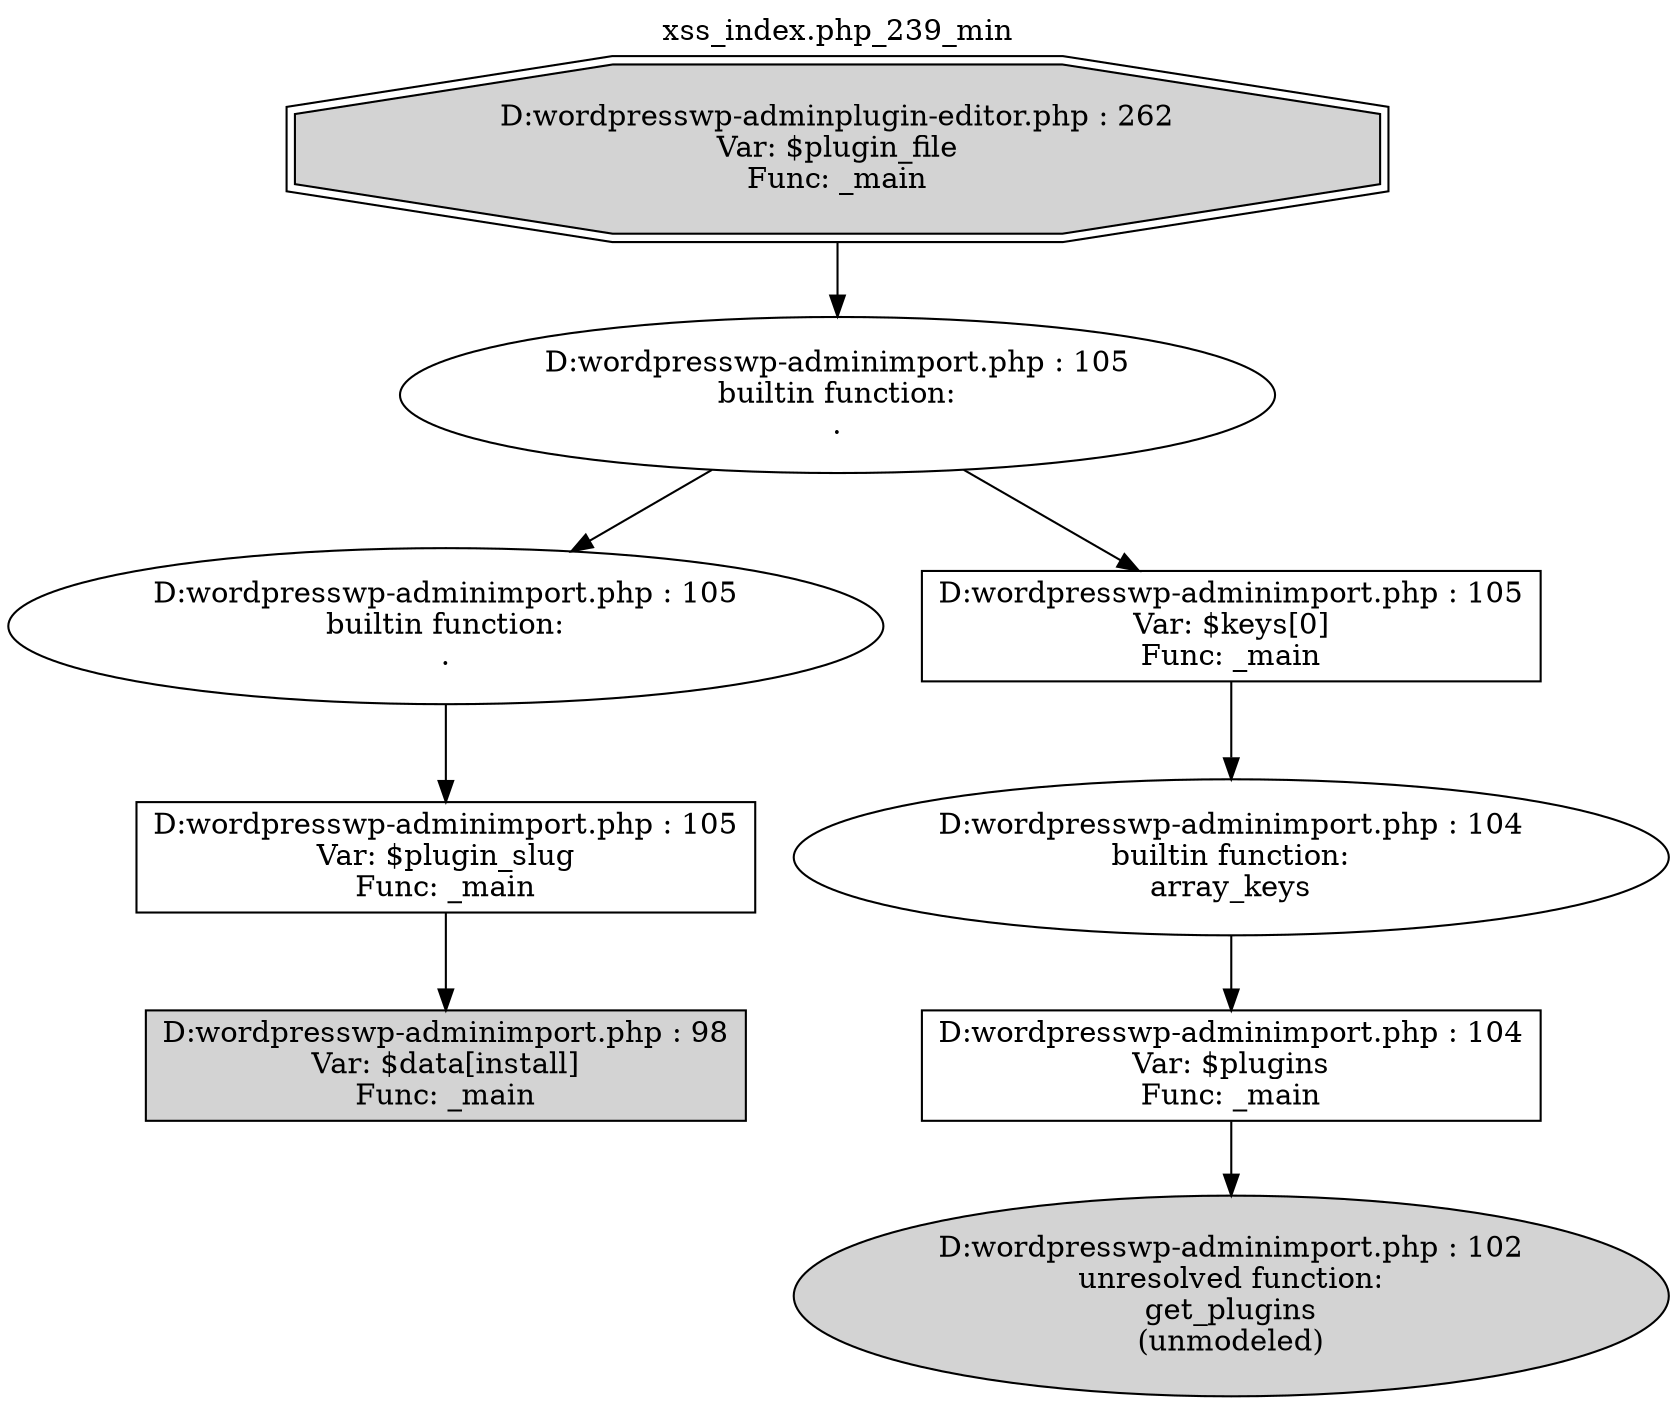 digraph cfg {
  label="xss_index.php_239_min";
  labelloc=t;
  n1 [shape=doubleoctagon, label="D:\wordpress\wp-admin\plugin-editor.php : 262\nVar: $plugin_file\nFunc: _main\n",style=filled];
  n2 [shape=ellipse, label="D:\wordpress\wp-admin\import.php : 105\nbuiltin function:\n.\n"];
  n3 [shape=ellipse, label="D:\wordpress\wp-admin\import.php : 105\nbuiltin function:\n.\n"];
  n4 [shape=box, label="D:\wordpress\wp-admin\import.php : 105\nVar: $plugin_slug\nFunc: _main\n"];
  n5 [shape=box, label="D:\wordpress\wp-admin\import.php : 98\nVar: $data[install]\nFunc: _main\n",style=filled];
  n6 [shape=box, label="D:\wordpress\wp-admin\import.php : 105\nVar: $keys[0]\nFunc: _main\n"];
  n7 [shape=ellipse, label="D:\wordpress\wp-admin\import.php : 104\nbuiltin function:\narray_keys\n"];
  n8 [shape=box, label="D:\wordpress\wp-admin\import.php : 104\nVar: $plugins\nFunc: _main\n"];
  n9 [shape=ellipse, label="D:\wordpress\wp-admin\import.php : 102\nunresolved function:\nget_plugins\n(unmodeled)\n",style=filled];
  n1 -> n2;
  n2 -> n3;
  n2 -> n6;
  n3 -> n4;
  n4 -> n5;
  n6 -> n7;
  n7 -> n8;
  n8 -> n9;
}
